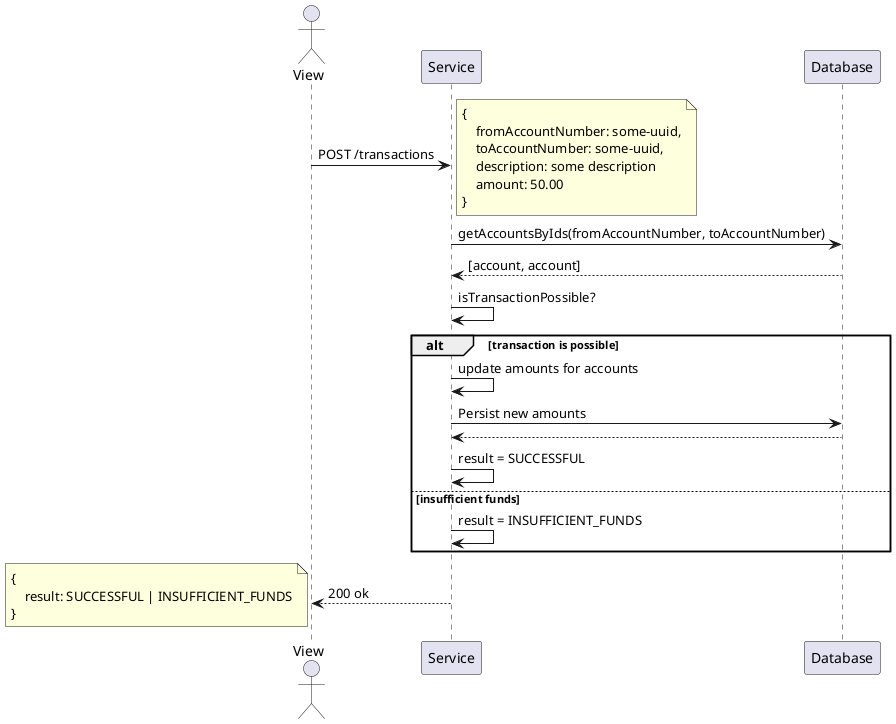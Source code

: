 @startuml
actor View as F
participant Service as S
participant Database as DB

F -> S: POST /transactions
note right
{
    fromAccountNumber: some-uuid,
    toAccountNumber: some-uuid,
    description: some description
    amount: 50.00
}
end note
S -> DB: getAccountsByIds(fromAccountNumber, toAccountNumber)
DB --> S: [account, account]
S -> S: isTransactionPossible?
alt transaction is possible
    S -> S: update amounts for accounts
    S -> DB: Persist new amounts
    DB --> S
    S -> S: result = SUCCESSFUL
else insufficient funds
    S -> S: result = INSUFFICIENT_FUNDS
end
S --> F: 200 ok
note left
{
    result: SUCCESSFUL | INSUFFICIENT_FUNDS
}
end note
@enduml

